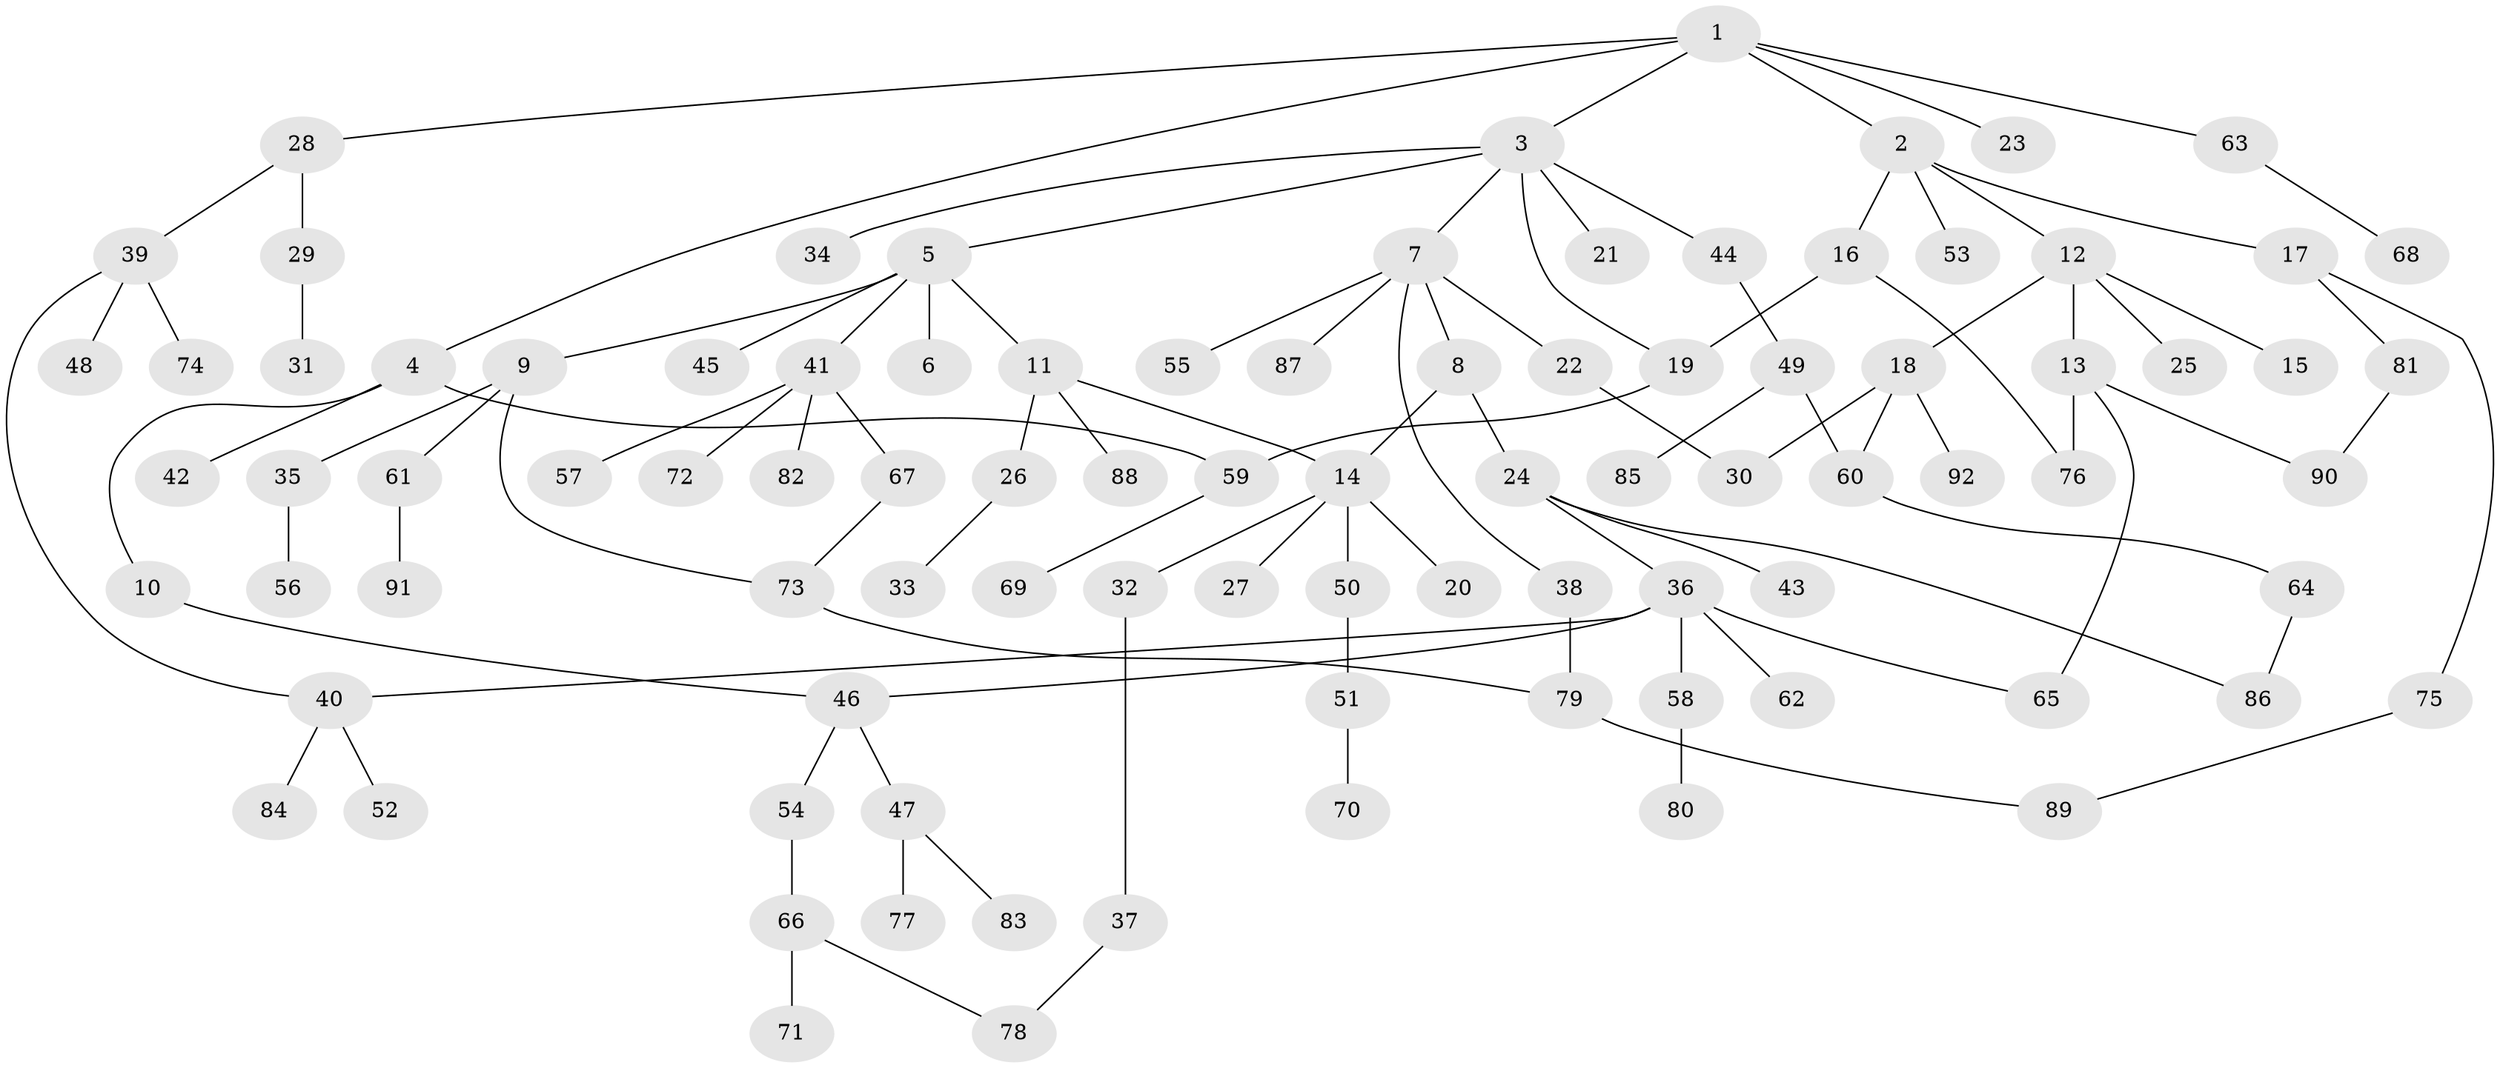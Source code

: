 // coarse degree distribution, {6: 0.046875, 11: 0.015625, 3: 0.125, 1: 0.4375, 5: 0.0625, 4: 0.078125, 7: 0.015625, 2: 0.21875}
// Generated by graph-tools (version 1.1) at 2025/23/03/03/25 07:23:32]
// undirected, 92 vertices, 106 edges
graph export_dot {
graph [start="1"]
  node [color=gray90,style=filled];
  1;
  2;
  3;
  4;
  5;
  6;
  7;
  8;
  9;
  10;
  11;
  12;
  13;
  14;
  15;
  16;
  17;
  18;
  19;
  20;
  21;
  22;
  23;
  24;
  25;
  26;
  27;
  28;
  29;
  30;
  31;
  32;
  33;
  34;
  35;
  36;
  37;
  38;
  39;
  40;
  41;
  42;
  43;
  44;
  45;
  46;
  47;
  48;
  49;
  50;
  51;
  52;
  53;
  54;
  55;
  56;
  57;
  58;
  59;
  60;
  61;
  62;
  63;
  64;
  65;
  66;
  67;
  68;
  69;
  70;
  71;
  72;
  73;
  74;
  75;
  76;
  77;
  78;
  79;
  80;
  81;
  82;
  83;
  84;
  85;
  86;
  87;
  88;
  89;
  90;
  91;
  92;
  1 -- 2;
  1 -- 3;
  1 -- 4;
  1 -- 23;
  1 -- 28;
  1 -- 63;
  2 -- 12;
  2 -- 16;
  2 -- 17;
  2 -- 53;
  3 -- 5;
  3 -- 7;
  3 -- 21;
  3 -- 34;
  3 -- 44;
  3 -- 19;
  4 -- 10;
  4 -- 42;
  4 -- 59;
  5 -- 6;
  5 -- 9;
  5 -- 11;
  5 -- 41;
  5 -- 45;
  7 -- 8;
  7 -- 22;
  7 -- 38;
  7 -- 55;
  7 -- 87;
  8 -- 24;
  8 -- 14;
  9 -- 35;
  9 -- 61;
  9 -- 73;
  10 -- 46;
  11 -- 14;
  11 -- 26;
  11 -- 88;
  12 -- 13;
  12 -- 15;
  12 -- 18;
  12 -- 25;
  13 -- 65;
  13 -- 90;
  13 -- 76;
  14 -- 20;
  14 -- 27;
  14 -- 32;
  14 -- 50;
  16 -- 19;
  16 -- 76;
  17 -- 75;
  17 -- 81;
  18 -- 60;
  18 -- 92;
  18 -- 30;
  19 -- 59;
  22 -- 30;
  24 -- 36;
  24 -- 43;
  24 -- 86;
  26 -- 33;
  28 -- 29;
  28 -- 39;
  29 -- 31;
  32 -- 37;
  35 -- 56;
  36 -- 40;
  36 -- 46;
  36 -- 58;
  36 -- 62;
  36 -- 65;
  37 -- 78;
  38 -- 79;
  39 -- 48;
  39 -- 74;
  39 -- 40;
  40 -- 52;
  40 -- 84;
  41 -- 57;
  41 -- 67;
  41 -- 72;
  41 -- 82;
  44 -- 49;
  46 -- 47;
  46 -- 54;
  47 -- 77;
  47 -- 83;
  49 -- 85;
  49 -- 60;
  50 -- 51;
  51 -- 70;
  54 -- 66;
  58 -- 80;
  59 -- 69;
  60 -- 64;
  61 -- 91;
  63 -- 68;
  64 -- 86;
  66 -- 71;
  66 -- 78;
  67 -- 73;
  73 -- 79;
  75 -- 89;
  79 -- 89;
  81 -- 90;
}
